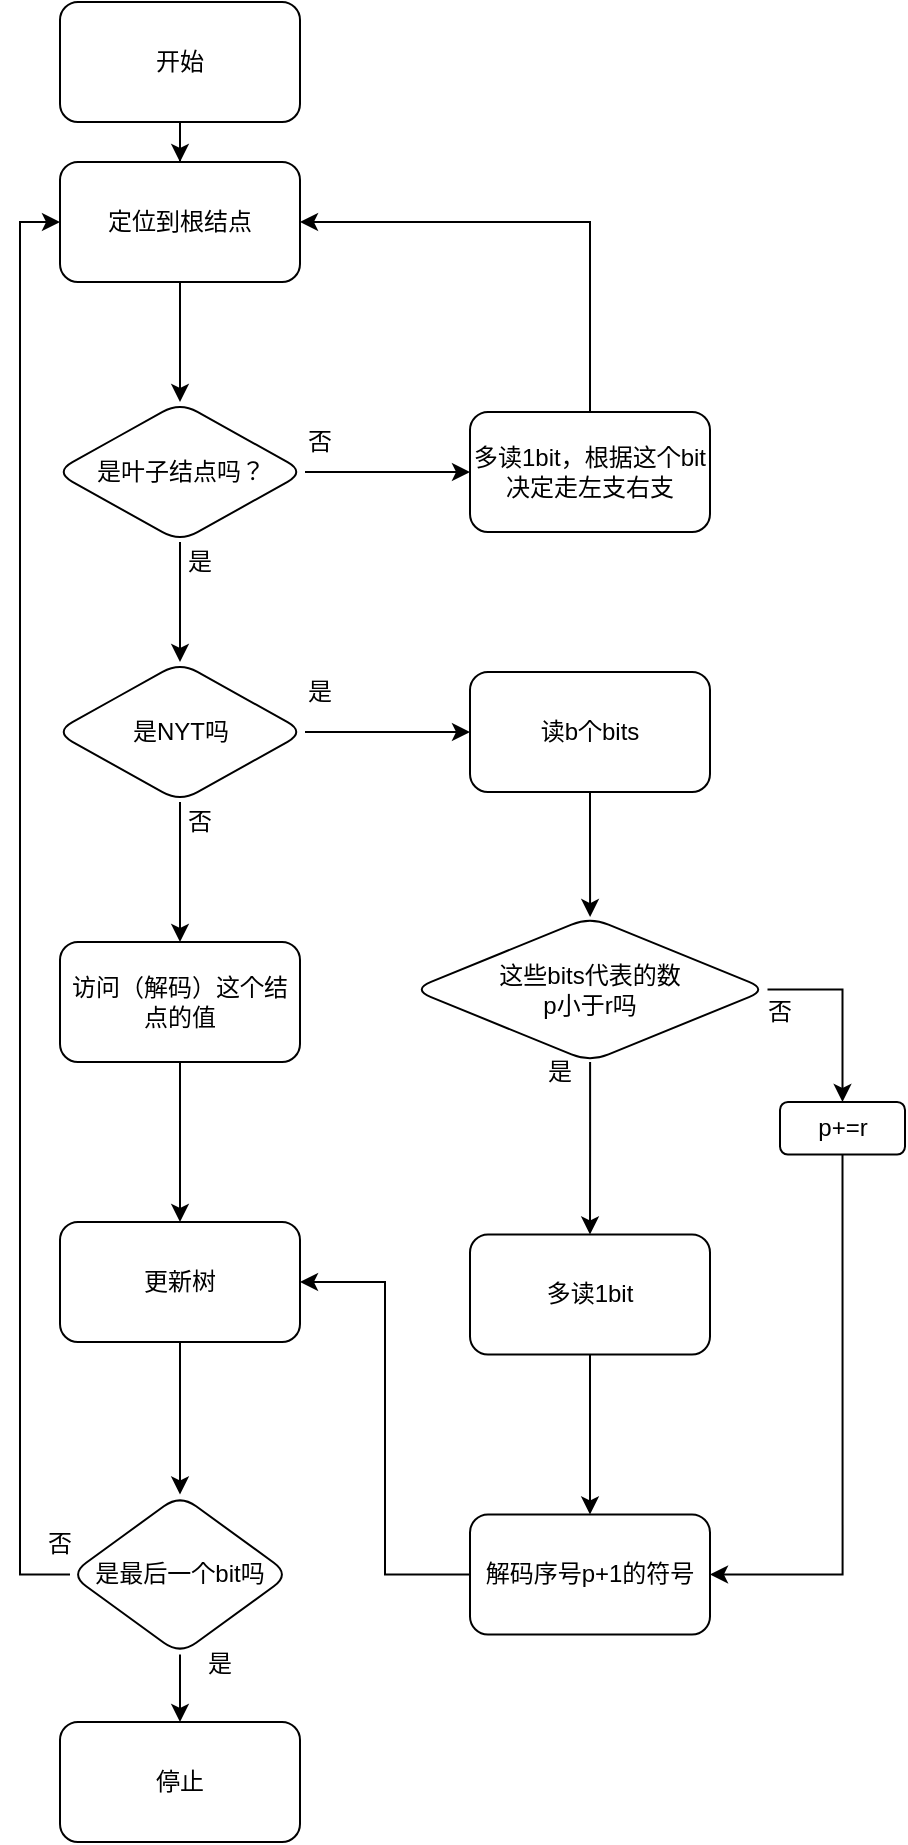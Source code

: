 <mxfile version="22.0.3" type="device">
  <diagram name="Page-1" id="kzLGJ6BDQNdrTrB3kdIa">
    <mxGraphModel dx="510" dy="688" grid="1" gridSize="10" guides="1" tooltips="1" connect="1" arrows="1" fold="1" page="1" pageScale="1" pageWidth="1100" pageHeight="1700" math="0" shadow="0">
      <root>
        <mxCell id="0" />
        <mxCell id="1" parent="0" />
        <mxCell id="TRLF765llgEUbpDuQz6k-3" value="" style="edgeStyle=orthogonalEdgeStyle;rounded=0;orthogonalLoop=1;jettySize=auto;html=1;" edge="1" parent="1" source="TRLF765llgEUbpDuQz6k-1" target="TRLF765llgEUbpDuQz6k-2">
          <mxGeometry relative="1" as="geometry" />
        </mxCell>
        <mxCell id="TRLF765llgEUbpDuQz6k-1" value="开始" style="rounded=1;whiteSpace=wrap;html=1;" vertex="1" parent="1">
          <mxGeometry x="380" y="540" width="120" height="60" as="geometry" />
        </mxCell>
        <mxCell id="TRLF765llgEUbpDuQz6k-5" value="" style="edgeStyle=orthogonalEdgeStyle;rounded=0;orthogonalLoop=1;jettySize=auto;html=1;" edge="1" parent="1" source="TRLF765llgEUbpDuQz6k-2" target="TRLF765llgEUbpDuQz6k-4">
          <mxGeometry relative="1" as="geometry" />
        </mxCell>
        <mxCell id="TRLF765llgEUbpDuQz6k-2" value="定位到根结点" style="whiteSpace=wrap;html=1;rounded=1;" vertex="1" parent="1">
          <mxGeometry x="380" y="620" width="120" height="60" as="geometry" />
        </mxCell>
        <mxCell id="TRLF765llgEUbpDuQz6k-7" value="" style="edgeStyle=orthogonalEdgeStyle;rounded=0;orthogonalLoop=1;jettySize=auto;html=1;" edge="1" parent="1" source="TRLF765llgEUbpDuQz6k-4" target="TRLF765llgEUbpDuQz6k-6">
          <mxGeometry relative="1" as="geometry" />
        </mxCell>
        <mxCell id="TRLF765llgEUbpDuQz6k-15" value="" style="edgeStyle=orthogonalEdgeStyle;rounded=0;orthogonalLoop=1;jettySize=auto;html=1;" edge="1" parent="1" source="TRLF765llgEUbpDuQz6k-4" target="TRLF765llgEUbpDuQz6k-14">
          <mxGeometry relative="1" as="geometry" />
        </mxCell>
        <mxCell id="TRLF765llgEUbpDuQz6k-4" value="是叶子结点吗？" style="rhombus;whiteSpace=wrap;html=1;rounded=1;" vertex="1" parent="1">
          <mxGeometry x="377.5" y="740" width="125" height="70" as="geometry" />
        </mxCell>
        <mxCell id="TRLF765llgEUbpDuQz6k-11" value="" style="edgeStyle=orthogonalEdgeStyle;rounded=0;orthogonalLoop=1;jettySize=auto;html=1;" edge="1" parent="1" source="TRLF765llgEUbpDuQz6k-6" target="TRLF765llgEUbpDuQz6k-10">
          <mxGeometry relative="1" as="geometry" />
        </mxCell>
        <mxCell id="TRLF765llgEUbpDuQz6k-18" value="" style="edgeStyle=orthogonalEdgeStyle;rounded=0;orthogonalLoop=1;jettySize=auto;html=1;" edge="1" parent="1" source="TRLF765llgEUbpDuQz6k-6" target="TRLF765llgEUbpDuQz6k-17">
          <mxGeometry relative="1" as="geometry" />
        </mxCell>
        <mxCell id="TRLF765llgEUbpDuQz6k-6" value="是NYT吗" style="rhombus;whiteSpace=wrap;html=1;rounded=1;" vertex="1" parent="1">
          <mxGeometry x="377.5" y="870" width="125" height="70" as="geometry" />
        </mxCell>
        <mxCell id="TRLF765llgEUbpDuQz6k-13" value="" style="edgeStyle=orthogonalEdgeStyle;rounded=0;orthogonalLoop=1;jettySize=auto;html=1;" edge="1" parent="1" source="TRLF765llgEUbpDuQz6k-10" target="TRLF765llgEUbpDuQz6k-12">
          <mxGeometry relative="1" as="geometry" />
        </mxCell>
        <mxCell id="TRLF765llgEUbpDuQz6k-10" value="访问（解码）这个结点的值" style="whiteSpace=wrap;html=1;rounded=1;" vertex="1" parent="1">
          <mxGeometry x="380" y="1010" width="120" height="60" as="geometry" />
        </mxCell>
        <mxCell id="TRLF765llgEUbpDuQz6k-33" value="" style="edgeStyle=orthogonalEdgeStyle;rounded=0;orthogonalLoop=1;jettySize=auto;html=1;" edge="1" parent="1" source="TRLF765llgEUbpDuQz6k-12" target="TRLF765llgEUbpDuQz6k-32">
          <mxGeometry relative="1" as="geometry" />
        </mxCell>
        <mxCell id="TRLF765llgEUbpDuQz6k-12" value="更新树" style="whiteSpace=wrap;html=1;rounded=1;" vertex="1" parent="1">
          <mxGeometry x="380" y="1150" width="120" height="60" as="geometry" />
        </mxCell>
        <mxCell id="TRLF765llgEUbpDuQz6k-16" style="edgeStyle=orthogonalEdgeStyle;rounded=0;orthogonalLoop=1;jettySize=auto;html=1;exitX=0.5;exitY=0;exitDx=0;exitDy=0;entryX=1;entryY=0.5;entryDx=0;entryDy=0;" edge="1" parent="1" source="TRLF765llgEUbpDuQz6k-14" target="TRLF765llgEUbpDuQz6k-2">
          <mxGeometry relative="1" as="geometry" />
        </mxCell>
        <mxCell id="TRLF765llgEUbpDuQz6k-14" value="多读1bit，根据这个bit决定走左支右支" style="whiteSpace=wrap;html=1;rounded=1;" vertex="1" parent="1">
          <mxGeometry x="585" y="745" width="120" height="60" as="geometry" />
        </mxCell>
        <mxCell id="TRLF765llgEUbpDuQz6k-20" value="" style="edgeStyle=orthogonalEdgeStyle;rounded=0;orthogonalLoop=1;jettySize=auto;html=1;" edge="1" parent="1" source="TRLF765llgEUbpDuQz6k-17" target="TRLF765llgEUbpDuQz6k-19">
          <mxGeometry relative="1" as="geometry" />
        </mxCell>
        <mxCell id="TRLF765llgEUbpDuQz6k-17" value="读b个bits" style="whiteSpace=wrap;html=1;rounded=1;" vertex="1" parent="1">
          <mxGeometry x="585" y="875" width="120" height="60" as="geometry" />
        </mxCell>
        <mxCell id="TRLF765llgEUbpDuQz6k-22" value="" style="edgeStyle=orthogonalEdgeStyle;rounded=0;orthogonalLoop=1;jettySize=auto;html=1;" edge="1" parent="1" source="TRLF765llgEUbpDuQz6k-19" target="TRLF765llgEUbpDuQz6k-21">
          <mxGeometry relative="1" as="geometry" />
        </mxCell>
        <mxCell id="TRLF765llgEUbpDuQz6k-24" value="" style="edgeStyle=orthogonalEdgeStyle;rounded=0;orthogonalLoop=1;jettySize=auto;html=1;" edge="1" parent="1" source="TRLF765llgEUbpDuQz6k-19" target="TRLF765llgEUbpDuQz6k-23">
          <mxGeometry relative="1" as="geometry" />
        </mxCell>
        <mxCell id="TRLF765llgEUbpDuQz6k-19" value="这些bits代表的数&lt;br&gt;p小于r吗" style="rhombus;whiteSpace=wrap;html=1;rounded=1;" vertex="1" parent="1">
          <mxGeometry x="556.25" y="997.5" width="177.5" height="72.5" as="geometry" />
        </mxCell>
        <mxCell id="TRLF765llgEUbpDuQz6k-29" style="edgeStyle=orthogonalEdgeStyle;rounded=0;orthogonalLoop=1;jettySize=auto;html=1;exitX=0.5;exitY=1;exitDx=0;exitDy=0;entryX=1;entryY=0.5;entryDx=0;entryDy=0;" edge="1" parent="1" source="TRLF765llgEUbpDuQz6k-21" target="TRLF765llgEUbpDuQz6k-26">
          <mxGeometry relative="1" as="geometry" />
        </mxCell>
        <mxCell id="TRLF765llgEUbpDuQz6k-21" value="p+=r" style="whiteSpace=wrap;html=1;rounded=1;" vertex="1" parent="1">
          <mxGeometry x="740" y="1090" width="62.5" height="26.25" as="geometry" />
        </mxCell>
        <mxCell id="TRLF765llgEUbpDuQz6k-27" value="" style="edgeStyle=orthogonalEdgeStyle;rounded=0;orthogonalLoop=1;jettySize=auto;html=1;" edge="1" parent="1" source="TRLF765llgEUbpDuQz6k-23" target="TRLF765llgEUbpDuQz6k-26">
          <mxGeometry relative="1" as="geometry" />
        </mxCell>
        <mxCell id="TRLF765llgEUbpDuQz6k-23" value="多读1bit" style="whiteSpace=wrap;html=1;rounded=1;" vertex="1" parent="1">
          <mxGeometry x="585" y="1156.25" width="120" height="60" as="geometry" />
        </mxCell>
        <mxCell id="TRLF765llgEUbpDuQz6k-28" style="edgeStyle=orthogonalEdgeStyle;rounded=0;orthogonalLoop=1;jettySize=auto;html=1;exitX=0;exitY=0.5;exitDx=0;exitDy=0;entryX=1;entryY=0.5;entryDx=0;entryDy=0;" edge="1" parent="1" source="TRLF765llgEUbpDuQz6k-26" target="TRLF765llgEUbpDuQz6k-12">
          <mxGeometry relative="1" as="geometry" />
        </mxCell>
        <mxCell id="TRLF765llgEUbpDuQz6k-26" value="解码序号p+1的符号" style="whiteSpace=wrap;html=1;rounded=1;" vertex="1" parent="1">
          <mxGeometry x="585" y="1296.25" width="120" height="60" as="geometry" />
        </mxCell>
        <mxCell id="TRLF765llgEUbpDuQz6k-35" value="" style="edgeStyle=orthogonalEdgeStyle;rounded=0;orthogonalLoop=1;jettySize=auto;html=1;" edge="1" parent="1" source="TRLF765llgEUbpDuQz6k-32" target="TRLF765llgEUbpDuQz6k-34">
          <mxGeometry relative="1" as="geometry" />
        </mxCell>
        <mxCell id="TRLF765llgEUbpDuQz6k-36" style="edgeStyle=orthogonalEdgeStyle;rounded=0;orthogonalLoop=1;jettySize=auto;html=1;exitX=0;exitY=0.5;exitDx=0;exitDy=0;entryX=0;entryY=0.5;entryDx=0;entryDy=0;" edge="1" parent="1" source="TRLF765llgEUbpDuQz6k-32" target="TRLF765llgEUbpDuQz6k-2">
          <mxGeometry relative="1" as="geometry" />
        </mxCell>
        <mxCell id="TRLF765llgEUbpDuQz6k-32" value="是最后一个bit吗" style="rhombus;whiteSpace=wrap;html=1;rounded=1;" vertex="1" parent="1">
          <mxGeometry x="385" y="1286.25" width="110" height="80" as="geometry" />
        </mxCell>
        <mxCell id="TRLF765llgEUbpDuQz6k-34" value="停止" style="whiteSpace=wrap;html=1;rounded=1;" vertex="1" parent="1">
          <mxGeometry x="380" y="1400" width="120" height="60" as="geometry" />
        </mxCell>
        <mxCell id="TRLF765llgEUbpDuQz6k-37" value="否" style="text;html=1;strokeColor=none;fillColor=none;align=center;verticalAlign=middle;whiteSpace=wrap;rounded=0;" vertex="1" parent="1">
          <mxGeometry x="350" y="1296.25" width="60" height="30" as="geometry" />
        </mxCell>
        <mxCell id="TRLF765llgEUbpDuQz6k-38" value="是" style="text;html=1;strokeColor=none;fillColor=none;align=center;verticalAlign=middle;whiteSpace=wrap;rounded=0;" vertex="1" parent="1">
          <mxGeometry x="430" y="1356.25" width="60" height="30" as="geometry" />
        </mxCell>
        <mxCell id="TRLF765llgEUbpDuQz6k-39" value="是" style="text;html=1;strokeColor=none;fillColor=none;align=center;verticalAlign=middle;whiteSpace=wrap;rounded=0;" vertex="1" parent="1">
          <mxGeometry x="600" y="1060" width="60" height="30" as="geometry" />
        </mxCell>
        <mxCell id="TRLF765llgEUbpDuQz6k-40" value="否" style="text;html=1;strokeColor=none;fillColor=none;align=center;verticalAlign=middle;whiteSpace=wrap;rounded=0;" vertex="1" parent="1">
          <mxGeometry x="710" y="1030" width="60" height="30" as="geometry" />
        </mxCell>
        <mxCell id="TRLF765llgEUbpDuQz6k-41" value="是" style="text;html=1;strokeColor=none;fillColor=none;align=center;verticalAlign=middle;whiteSpace=wrap;rounded=0;" vertex="1" parent="1">
          <mxGeometry x="480" y="870" width="60" height="30" as="geometry" />
        </mxCell>
        <mxCell id="TRLF765llgEUbpDuQz6k-42" value="否" style="text;html=1;strokeColor=none;fillColor=none;align=center;verticalAlign=middle;whiteSpace=wrap;rounded=0;" vertex="1" parent="1">
          <mxGeometry x="420" y="935" width="60" height="30" as="geometry" />
        </mxCell>
        <mxCell id="TRLF765llgEUbpDuQz6k-43" value="否" style="text;html=1;strokeColor=none;fillColor=none;align=center;verticalAlign=middle;whiteSpace=wrap;rounded=0;" vertex="1" parent="1">
          <mxGeometry x="480" y="745" width="60" height="30" as="geometry" />
        </mxCell>
        <mxCell id="TRLF765llgEUbpDuQz6k-44" value="是" style="text;html=1;strokeColor=none;fillColor=none;align=center;verticalAlign=middle;whiteSpace=wrap;rounded=0;" vertex="1" parent="1">
          <mxGeometry x="420" y="805" width="60" height="30" as="geometry" />
        </mxCell>
      </root>
    </mxGraphModel>
  </diagram>
</mxfile>
